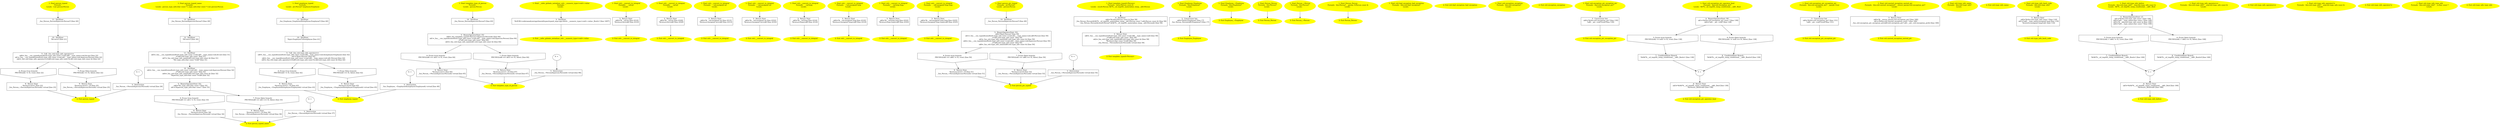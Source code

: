 /* @generated */
digraph cfg {
"person_typeid#_Z13person_typeidv.259e8739c3aa7b455d1b67a326ce9b09_1" [label="1: Start person_typeid\nFormals: \nLocals:  t:int person:Person \n  " color=yellow style=filled]
	

	 "person_typeid#_Z13person_typeidv.259e8739c3aa7b455d1b67a326ce9b09_1" -> "person_typeid#_Z13person_typeidv.259e8739c3aa7b455d1b67a326ce9b09_11" ;
"person_typeid#_Z13person_typeidv.259e8739c3aa7b455d1b67a326ce9b09_2" [label="2: Exit person_typeid \n  " color=yellow style=filled]
	

"person_typeid#_Z13person_typeidv.259e8739c3aa7b455d1b67a326ce9b09_3" [label="3:  Destruction \n   _fun_Person_~Person(&person:Person&) virtual [line 26]\n " shape="box"]
	

	 "person_typeid#_Z13person_typeidv.259e8739c3aa7b455d1b67a326ce9b09_3" -> "person_typeid#_Z13person_typeidv.259e8739c3aa7b455d1b67a326ce9b09_2" ;
"person_typeid#_Z13person_typeidv.259e8739c3aa7b455d1b67a326ce9b09_4" [label="4: + \n  " ]
	

	 "person_typeid#_Z13person_typeidv.259e8739c3aa7b455d1b67a326ce9b09_4" -> "person_typeid#_Z13person_typeidv.259e8739c3aa7b455d1b67a326ce9b09_3" ;
"person_typeid#_Z13person_typeidv.259e8739c3aa7b455d1b67a326ce9b09_5" [label="5:  Call _fun_std::type_info_operator== \n   n$0=_fun___cxx_typeid(sizeof(std::type_info const ):void,n$0.__type_name:void,&t:int) [line 22]\n  n$1=_fun___cxx_typeid(sizeof(std::type_info const ):void,n$1.__type_name:void,&person:Person) [line 22]\n  n$2=_fun_std::type_info_operator==(n$0:std::type_info const &,n$1:std::type_info const &) [line 22]\n " shape="box"]
	

	 "person_typeid#_Z13person_typeidv.259e8739c3aa7b455d1b67a326ce9b09_5" -> "person_typeid#_Z13person_typeidv.259e8739c3aa7b455d1b67a326ce9b09_6" ;
	 "person_typeid#_Z13person_typeidv.259e8739c3aa7b455d1b67a326ce9b09_5" -> "person_typeid#_Z13person_typeidv.259e8739c3aa7b455d1b67a326ce9b09_7" ;
"person_typeid#_Z13person_typeidv.259e8739c3aa7b455d1b67a326ce9b09_6" [label="6: Prune (true branch) \n   PRUNE((n$2 != 0), true); [line 22]\n " shape="invhouse"]
	

	 "person_typeid#_Z13person_typeidv.259e8739c3aa7b455d1b67a326ce9b09_6" -> "person_typeid#_Z13person_typeidv.259e8739c3aa7b455d1b67a326ce9b09_8" ;
"person_typeid#_Z13person_typeidv.259e8739c3aa7b455d1b67a326ce9b09_7" [label="7: Prune (false branch) \n   PRUNE((n$2 == 0), false); [line 22]\n " shape="invhouse"]
	

	 "person_typeid#_Z13person_typeidv.259e8739c3aa7b455d1b67a326ce9b09_7" -> "person_typeid#_Z13person_typeidv.259e8739c3aa7b455d1b67a326ce9b09_9" ;
"person_typeid#_Z13person_typeidv.259e8739c3aa7b455d1b67a326ce9b09_8" [label="8:  Return Stmt \n   *&return:int=1 [line 23]\n  _fun_Person_~Person(&person:Person&) virtual [line 23]\n " shape="box"]
	

	 "person_typeid#_Z13person_typeidv.259e8739c3aa7b455d1b67a326ce9b09_8" -> "person_typeid#_Z13person_typeidv.259e8739c3aa7b455d1b67a326ce9b09_2" ;
"person_typeid#_Z13person_typeidv.259e8739c3aa7b455d1b67a326ce9b09_9" [label="9:  Return Stmt \n   *&return:int=(1 / 0) [line 25]\n  _fun_Person_~Person(&person:Person&) virtual [line 25]\n " shape="box"]
	

	 "person_typeid#_Z13person_typeidv.259e8739c3aa7b455d1b67a326ce9b09_9" -> "person_typeid#_Z13person_typeidv.259e8739c3aa7b455d1b67a326ce9b09_2" ;
"person_typeid#_Z13person_typeidv.259e8739c3aa7b455d1b67a326ce9b09_10" [label="10:  DeclStmt \n   *&t:int=3 [line 21]\n " shape="box"]
	

	 "person_typeid#_Z13person_typeidv.259e8739c3aa7b455d1b67a326ce9b09_10" -> "person_typeid#_Z13person_typeidv.259e8739c3aa7b455d1b67a326ce9b09_5" ;
"person_typeid#_Z13person_typeidv.259e8739c3aa7b455d1b67a326ce9b09_11" [label="11:  DeclStmt \n   _fun_Person_Person(&person:Person*) [line 20]\n " shape="box"]
	

	 "person_typeid#_Z13person_typeidv.259e8739c3aa7b455d1b67a326ce9b09_11" -> "person_typeid#_Z13person_typeidv.259e8739c3aa7b455d1b67a326ce9b09_10" ;
"person_typeid_name#_Z18person_typeid_namev.61ab0ec473f2261bf55eb69fa502c9ca_1" [label="1: Start person_typeid_name\nFormals: \nLocals:  person_type_info:char const * t_type_info:char const * t:int person:Person \n  " color=yellow style=filled]
	

	 "person_typeid_name#_Z18person_typeid_namev.61ab0ec473f2261bf55eb69fa502c9ca_1" -> "person_typeid_name#_Z18person_typeid_namev.61ab0ec473f2261bf55eb69fa502c9ca_13" ;
"person_typeid_name#_Z18person_typeid_namev.61ab0ec473f2261bf55eb69fa502c9ca_2" [label="2: Exit person_typeid_name \n  " color=yellow style=filled]
	

"person_typeid_name#_Z18person_typeid_namev.61ab0ec473f2261bf55eb69fa502c9ca_3" [label="3:  Destruction \n   _fun_Person_~Person(&person:Person&) virtual [line 37]\n " shape="box"]
	

	 "person_typeid_name#_Z18person_typeid_namev.61ab0ec473f2261bf55eb69fa502c9ca_3" -> "person_typeid_name#_Z18person_typeid_namev.61ab0ec473f2261bf55eb69fa502c9ca_2" ;
"person_typeid_name#_Z18person_typeid_namev.61ab0ec473f2261bf55eb69fa502c9ca_4" [label="4: + \n  " ]
	

	 "person_typeid_name#_Z18person_typeid_namev.61ab0ec473f2261bf55eb69fa502c9ca_4" -> "person_typeid_name#_Z18person_typeid_namev.61ab0ec473f2261bf55eb69fa502c9ca_3" ;
"person_typeid_name#_Z18person_typeid_namev.61ab0ec473f2261bf55eb69fa502c9ca_5" [label="5:  BinaryOperatorStmt: EQ \n   n$0=*&t_type_info:char const * [line 33]\n  n$1=*&person_type_info:char const * [line 33]\n " shape="box"]
	

	 "person_typeid_name#_Z18person_typeid_namev.61ab0ec473f2261bf55eb69fa502c9ca_5" -> "person_typeid_name#_Z18person_typeid_namev.61ab0ec473f2261bf55eb69fa502c9ca_6" ;
	 "person_typeid_name#_Z18person_typeid_namev.61ab0ec473f2261bf55eb69fa502c9ca_5" -> "person_typeid_name#_Z18person_typeid_namev.61ab0ec473f2261bf55eb69fa502c9ca_7" ;
"person_typeid_name#_Z18person_typeid_namev.61ab0ec473f2261bf55eb69fa502c9ca_6" [label="6: Prune (true branch) \n   PRUNE(((n$0 == n$1) != 0), true); [line 33]\n " shape="invhouse"]
	

	 "person_typeid_name#_Z18person_typeid_namev.61ab0ec473f2261bf55eb69fa502c9ca_6" -> "person_typeid_name#_Z18person_typeid_namev.61ab0ec473f2261bf55eb69fa502c9ca_8" ;
"person_typeid_name#_Z18person_typeid_namev.61ab0ec473f2261bf55eb69fa502c9ca_7" [label="7: Prune (false branch) \n   PRUNE(((n$0 == n$1) == 0), false); [line 33]\n " shape="invhouse"]
	

	 "person_typeid_name#_Z18person_typeid_namev.61ab0ec473f2261bf55eb69fa502c9ca_7" -> "person_typeid_name#_Z18person_typeid_namev.61ab0ec473f2261bf55eb69fa502c9ca_9" ;
"person_typeid_name#_Z18person_typeid_namev.61ab0ec473f2261bf55eb69fa502c9ca_8" [label="8:  Return Stmt \n   *&return:int=0 [line 34]\n  _fun_Person_~Person(&person:Person&) virtual [line 34]\n " shape="box"]
	

	 "person_typeid_name#_Z18person_typeid_namev.61ab0ec473f2261bf55eb69fa502c9ca_8" -> "person_typeid_name#_Z18person_typeid_namev.61ab0ec473f2261bf55eb69fa502c9ca_2" ;
"person_typeid_name#_Z18person_typeid_namev.61ab0ec473f2261bf55eb69fa502c9ca_9" [label="9:  Return Stmt \n   *&return:int=(1 / 0) [line 36]\n  _fun_Person_~Person(&person:Person&) virtual [line 36]\n " shape="box"]
	

	 "person_typeid_name#_Z18person_typeid_namev.61ab0ec473f2261bf55eb69fa502c9ca_9" -> "person_typeid_name#_Z18person_typeid_namev.61ab0ec473f2261bf55eb69fa502c9ca_2" ;
"person_typeid_name#_Z18person_typeid_namev.61ab0ec473f2261bf55eb69fa502c9ca_10" [label="10:  DeclStmt \n   n$2=_fun___cxx_typeid(sizeof(std::type_info const ):void,n$2.__type_name:void,&person:Person) [line 32]\n  _=*n$2:std::type_info const  [line 32]\n  n$4=_fun_std::type_info_name(n$2:std::type_info const &) [line 32]\n  *&person_type_info:char const *=n$4 [line 32]\n " shape="box"]
	

	 "person_typeid_name#_Z18person_typeid_namev.61ab0ec473f2261bf55eb69fa502c9ca_10" -> "person_typeid_name#_Z18person_typeid_namev.61ab0ec473f2261bf55eb69fa502c9ca_5" ;
"person_typeid_name#_Z18person_typeid_namev.61ab0ec473f2261bf55eb69fa502c9ca_11" [label="11:  DeclStmt \n   n$5=_fun___cxx_typeid(sizeof(std::type_info const ):void,n$5.__type_name:void,&t:int) [line 31]\n  _=*n$5:std::type_info const  [line 31]\n  n$7=_fun_std::type_info_name(n$5:std::type_info const &) [line 31]\n  *&t_type_info:char const *=n$7 [line 31]\n " shape="box"]
	

	 "person_typeid_name#_Z18person_typeid_namev.61ab0ec473f2261bf55eb69fa502c9ca_11" -> "person_typeid_name#_Z18person_typeid_namev.61ab0ec473f2261bf55eb69fa502c9ca_10" ;
"person_typeid_name#_Z18person_typeid_namev.61ab0ec473f2261bf55eb69fa502c9ca_12" [label="12:  DeclStmt \n   *&t:int=3 [line 30]\n " shape="box"]
	

	 "person_typeid_name#_Z18person_typeid_namev.61ab0ec473f2261bf55eb69fa502c9ca_12" -> "person_typeid_name#_Z18person_typeid_namev.61ab0ec473f2261bf55eb69fa502c9ca_11" ;
"person_typeid_name#_Z18person_typeid_namev.61ab0ec473f2261bf55eb69fa502c9ca_13" [label="13:  DeclStmt \n   _fun_Person_Person(&person:Person*) [line 29]\n " shape="box"]
	

	 "person_typeid_name#_Z18person_typeid_namev.61ab0ec473f2261bf55eb69fa502c9ca_13" -> "person_typeid_name#_Z18person_typeid_namev.61ab0ec473f2261bf55eb69fa502c9ca_12" ;
"employee_typeid#_Z15employee_typeidv.d5a1249d00c1531124f473b9003de8b4_1" [label="1: Start employee_typeid\nFormals: \nLocals:  ptr:Person* employee:Employee \n  " color=yellow style=filled]
	

	 "employee_typeid#_Z15employee_typeidv.d5a1249d00c1531124f473b9003de8b4_1" -> "employee_typeid#_Z15employee_typeidv.d5a1249d00c1531124f473b9003de8b4_11" ;
"employee_typeid#_Z15employee_typeidv.d5a1249d00c1531124f473b9003de8b4_2" [label="2: Exit employee_typeid \n  " color=yellow style=filled]
	

"employee_typeid#_Z15employee_typeidv.d5a1249d00c1531124f473b9003de8b4_3" [label="3:  Destruction \n   _fun_Employee_~Employee(&employee:Employee&) virtual [line 46]\n " shape="box"]
	

	 "employee_typeid#_Z15employee_typeidv.d5a1249d00c1531124f473b9003de8b4_3" -> "employee_typeid#_Z15employee_typeidv.d5a1249d00c1531124f473b9003de8b4_2" ;
"employee_typeid#_Z15employee_typeidv.d5a1249d00c1531124f473b9003de8b4_4" [label="4: + \n  " ]
	

	 "employee_typeid#_Z15employee_typeidv.d5a1249d00c1531124f473b9003de8b4_4" -> "employee_typeid#_Z15employee_typeidv.d5a1249d00c1531124f473b9003de8b4_3" ;
"employee_typeid#_Z15employee_typeidv.d5a1249d00c1531124f473b9003de8b4_5" [label="5:  Call _fun_std::type_info_operator== \n   n$0=_fun___cxx_typeid(sizeof(std::type_info const ):void,n$0.__type_name:void,&employee:Employee) [line 42]\n  n$1=*&ptr:Person* [line 42]\n  n$2=_fun___cxx_typeid(sizeof(std::type_info const ):void,n$2.__type_name:void,n$1:Person) [line 42]\n  n$3=_fun_std::type_info_operator==(n$0:std::type_info const &,n$2:std::type_info const &) [line 42]\n " shape="box"]
	

	 "employee_typeid#_Z15employee_typeidv.d5a1249d00c1531124f473b9003de8b4_5" -> "employee_typeid#_Z15employee_typeidv.d5a1249d00c1531124f473b9003de8b4_6" ;
	 "employee_typeid#_Z15employee_typeidv.d5a1249d00c1531124f473b9003de8b4_5" -> "employee_typeid#_Z15employee_typeidv.d5a1249d00c1531124f473b9003de8b4_7" ;
"employee_typeid#_Z15employee_typeidv.d5a1249d00c1531124f473b9003de8b4_6" [label="6: Prune (true branch) \n   PRUNE((n$3 != 0), true); [line 42]\n " shape="invhouse"]
	

	 "employee_typeid#_Z15employee_typeidv.d5a1249d00c1531124f473b9003de8b4_6" -> "employee_typeid#_Z15employee_typeidv.d5a1249d00c1531124f473b9003de8b4_8" ;
"employee_typeid#_Z15employee_typeidv.d5a1249d00c1531124f473b9003de8b4_7" [label="7: Prune (false branch) \n   PRUNE((n$3 == 0), false); [line 42]\n " shape="invhouse"]
	

	 "employee_typeid#_Z15employee_typeidv.d5a1249d00c1531124f473b9003de8b4_7" -> "employee_typeid#_Z15employee_typeidv.d5a1249d00c1531124f473b9003de8b4_9" ;
"employee_typeid#_Z15employee_typeidv.d5a1249d00c1531124f473b9003de8b4_8" [label="8:  Return Stmt \n   *&return:int=(1 / 0) [line 43]\n  _fun_Employee_~Employee(&employee:Employee&) virtual [line 43]\n " shape="box"]
	

	 "employee_typeid#_Z15employee_typeidv.d5a1249d00c1531124f473b9003de8b4_8" -> "employee_typeid#_Z15employee_typeidv.d5a1249d00c1531124f473b9003de8b4_2" ;
"employee_typeid#_Z15employee_typeidv.d5a1249d00c1531124f473b9003de8b4_9" [label="9:  Return Stmt \n   *&return:int=0 [line 45]\n  _fun_Employee_~Employee(&employee:Employee&) virtual [line 45]\n " shape="box"]
	

	 "employee_typeid#_Z15employee_typeidv.d5a1249d00c1531124f473b9003de8b4_9" -> "employee_typeid#_Z15employee_typeidv.d5a1249d00c1531124f473b9003de8b4_2" ;
"employee_typeid#_Z15employee_typeidv.d5a1249d00c1531124f473b9003de8b4_10" [label="10:  DeclStmt \n   *&ptr:Employee*=&employee [line 41]\n " shape="box"]
	

	 "employee_typeid#_Z15employee_typeidv.d5a1249d00c1531124f473b9003de8b4_10" -> "employee_typeid#_Z15employee_typeidv.d5a1249d00c1531124f473b9003de8b4_5" ;
"employee_typeid#_Z15employee_typeidv.d5a1249d00c1531124f473b9003de8b4_11" [label="11:  DeclStmt \n   _fun_Employee_Employee(&employee:Employee*) [line 40]\n " shape="box"]
	

	 "employee_typeid#_Z15employee_typeidv.d5a1249d00c1531124f473b9003de8b4_11" -> "employee_typeid#_Z15employee_typeidv.d5a1249d00c1531124f473b9003de8b4_10" ;
"template_type_id_person#_Z23template_type_id_personv.5fe9ce5a34a9724ffe6120b87e057895_1" [label="1: Start template_type_id_person\nFormals: \nLocals:  person:Person \n  " color=yellow style=filled]
	

	 "template_type_id_person#_Z23template_type_id_personv.5fe9ce5a34a9724ffe6120b87e057895_1" -> "template_type_id_person#_Z23template_type_id_personv.5fe9ce5a34a9724ffe6120b87e057895_10" ;
"template_type_id_person#_Z23template_type_id_personv.5fe9ce5a34a9724ffe6120b87e057895_2" [label="2: Exit template_type_id_person \n  " color=yellow style=filled]
	

"template_type_id_person#_Z23template_type_id_personv.5fe9ce5a34a9724ffe6120b87e057895_3" [label="3:  Destruction \n   _fun_Person_~Person(&person:Person&) virtual [line 68]\n " shape="box"]
	

	 "template_type_id_person#_Z23template_type_id_personv.5fe9ce5a34a9724ffe6120b87e057895_3" -> "template_type_id_person#_Z23template_type_id_personv.5fe9ce5a34a9724ffe6120b87e057895_2" ;
"template_type_id_person#_Z23template_type_id_personv.5fe9ce5a34a9724ffe6120b87e057895_4" [label="4: + \n  " ]
	

	 "template_type_id_person#_Z23template_type_id_personv.5fe9ce5a34a9724ffe6120b87e057895_4" -> "template_type_id_person#_Z23template_type_id_personv.5fe9ce5a34a9724ffe6120b87e057895_3" ;
"template_type_id_person#_Z23template_type_id_personv.5fe9ce5a34a9724ffe6120b87e057895_5" [label="5:  BinaryOperatorStmt: EQ \n   n$0=_fun_template_typeid<Person>(&person:Person&) [line 64]\n  n$1=_fun___cxx_typeid(sizeof(std::type_info const ):void,n$1.__type_name:void,&person:Person) [line 64]\n  _=*n$1:std::type_info const  [line 64]\n  n$3=_fun_std::type_info_name(n$1:std::type_info const &) [line 64]\n " shape="box"]
	

	 "template_type_id_person#_Z23template_type_id_personv.5fe9ce5a34a9724ffe6120b87e057895_5" -> "template_type_id_person#_Z23template_type_id_personv.5fe9ce5a34a9724ffe6120b87e057895_6" ;
	 "template_type_id_person#_Z23template_type_id_personv.5fe9ce5a34a9724ffe6120b87e057895_5" -> "template_type_id_person#_Z23template_type_id_personv.5fe9ce5a34a9724ffe6120b87e057895_7" ;
"template_type_id_person#_Z23template_type_id_personv.5fe9ce5a34a9724ffe6120b87e057895_6" [label="6: Prune (true branch) \n   PRUNE(((n$0 == n$3) != 0), true); [line 64]\n " shape="invhouse"]
	

	 "template_type_id_person#_Z23template_type_id_personv.5fe9ce5a34a9724ffe6120b87e057895_6" -> "template_type_id_person#_Z23template_type_id_personv.5fe9ce5a34a9724ffe6120b87e057895_8" ;
"template_type_id_person#_Z23template_type_id_personv.5fe9ce5a34a9724ffe6120b87e057895_7" [label="7: Prune (false branch) \n   PRUNE(((n$0 == n$3) == 0), false); [line 64]\n " shape="invhouse"]
	

	 "template_type_id_person#_Z23template_type_id_personv.5fe9ce5a34a9724ffe6120b87e057895_7" -> "template_type_id_person#_Z23template_type_id_personv.5fe9ce5a34a9724ffe6120b87e057895_9" ;
"template_type_id_person#_Z23template_type_id_personv.5fe9ce5a34a9724ffe6120b87e057895_8" [label="8:  Return Stmt \n   *&return:int=1 [line 65]\n  _fun_Person_~Person(&person:Person&) virtual [line 65]\n " shape="box"]
	

	 "template_type_id_person#_Z23template_type_id_personv.5fe9ce5a34a9724ffe6120b87e057895_8" -> "template_type_id_person#_Z23template_type_id_personv.5fe9ce5a34a9724ffe6120b87e057895_2" ;
"template_type_id_person#_Z23template_type_id_personv.5fe9ce5a34a9724ffe6120b87e057895_9" [label="9:  Return Stmt \n   *&return:int=(1 / 0) [line 67]\n  _fun_Person_~Person(&person:Person&) virtual [line 67]\n " shape="box"]
	

	 "template_type_id_person#_Z23template_type_id_personv.5fe9ce5a34a9724ffe6120b87e057895_9" -> "template_type_id_person#_Z23template_type_id_personv.5fe9ce5a34a9724ffe6120b87e057895_2" ;
"template_type_id_person#_Z23template_type_id_personv.5fe9ce5a34a9724ffe6120b87e057895_10" [label="10:  DeclStmt \n   _fun_Person_Person(&person:Person*) [line 63]\n " shape="box"]
	

	 "template_type_id_person#_Z23template_type_id_personv.5fe9ce5a34a9724ffe6120b87e057895_10" -> "template_type_id_person#_Z23template_type_id_personv.5fe9ce5a34a9724ffe6120b87e057895_5" ;
"value#__numeric_type<void>#__infer_globals_initializer_std.47862f77402cf0b9a8f85342f9963960_1" [label="1: Start __infer_globals_initializer_std::__numeric_type<void>::value\nFormals: \nLocals:  \n  " color=yellow style=filled]
	

	 "value#__numeric_type<void>#__infer_globals_initializer_std.47862f77402cf0b9a8f85342f9963960_1" -> "value#__numeric_type<void>#__infer_globals_initializer_std.47862f77402cf0b9a8f85342f9963960_3" ;
"value#__numeric_type<void>#__infer_globals_initializer_std.47862f77402cf0b9a8f85342f9963960_2" [label="2: Exit __infer_globals_initializer_std::__numeric_type<void>::value \n  " color=yellow style=filled]
	

"value#__numeric_type<void>#__infer_globals_initializer_std.47862f77402cf0b9a8f85342f9963960_3" [label="3:  DeclStmt \n   *&#GB<codetoanalyze/cpp/shared/types/typeid_expr.cpp>$std::__numeric_type<void>::value:_Bool=1 [line 1697]\n " shape="box"]
	

	 "value#__numeric_type<void>#__infer_globals_initializer_std.47862f77402cf0b9a8f85342f9963960_3" -> "value#__numeric_type<void>#__infer_globals_initializer_std.47862f77402cf0b9a8f85342f9963960_2" ;
"__convert_to_integral#std#_ZNSt3__121__convert_to_integralEi.43b0259cdf1b6086b5b232de7e5ddc3b_1" [label="1: Start std::__convert_to_integral\nFormals:  __val:int\nLocals:  \n  " color=yellow style=filled]
	

	 "__convert_to_integral#std#_ZNSt3__121__convert_to_integralEi.43b0259cdf1b6086b5b232de7e5ddc3b_1" -> "__convert_to_integral#std#_ZNSt3__121__convert_to_integralEi.43b0259cdf1b6086b5b232de7e5ddc3b_3" ;
"__convert_to_integral#std#_ZNSt3__121__convert_to_integralEi.43b0259cdf1b6086b5b232de7e5ddc3b_2" [label="2: Exit std::__convert_to_integral \n  " color=yellow style=filled]
	

"__convert_to_integral#std#_ZNSt3__121__convert_to_integralEi.43b0259cdf1b6086b5b232de7e5ddc3b_3" [label="3:  Return Stmt \n   n$0=*&__val:int [line 4310]\n  *&return:int=n$0 [line 4310]\n " shape="box"]
	

	 "__convert_to_integral#std#_ZNSt3__121__convert_to_integralEi.43b0259cdf1b6086b5b232de7e5ddc3b_3" -> "__convert_to_integral#std#_ZNSt3__121__convert_to_integralEi.43b0259cdf1b6086b5b232de7e5ddc3b_2" ;
"__convert_to_integral#std#_ZNSt3__121__convert_to_integralEn.f0a547f6acd880fbe54bf8cd9fcfe151_1" [label="1: Start std::__convert_to_integral\nFormals:  __val:int\nLocals:  \n  " color=yellow style=filled]
	

	 "__convert_to_integral#std#_ZNSt3__121__convert_to_integralEn.f0a547f6acd880fbe54bf8cd9fcfe151_1" -> "__convert_to_integral#std#_ZNSt3__121__convert_to_integralEn.f0a547f6acd880fbe54bf8cd9fcfe151_3" ;
"__convert_to_integral#std#_ZNSt3__121__convert_to_integralEn.f0a547f6acd880fbe54bf8cd9fcfe151_2" [label="2: Exit std::__convert_to_integral \n  " color=yellow style=filled]
	

"__convert_to_integral#std#_ZNSt3__121__convert_to_integralEn.f0a547f6acd880fbe54bf8cd9fcfe151_3" [label="3:  Return Stmt \n   n$0=*&__val:int [line 4329]\n  *&return:int=n$0 [line 4329]\n " shape="box"]
	

	 "__convert_to_integral#std#_ZNSt3__121__convert_to_integralEn.f0a547f6acd880fbe54bf8cd9fcfe151_3" -> "__convert_to_integral#std#_ZNSt3__121__convert_to_integralEn.f0a547f6acd880fbe54bf8cd9fcfe151_2" ;
"__convert_to_integral#std#_ZNSt3__121__convert_to_integralEj.fd205920d652f02f0b9a9b89e450a068_1" [label="1: Start std::__convert_to_integral\nFormals:  __val:unsigned int\nLocals:  \n  " color=yellow style=filled]
	

	 "__convert_to_integral#std#_ZNSt3__121__convert_to_integralEj.fd205920d652f02f0b9a9b89e450a068_1" -> "__convert_to_integral#std#_ZNSt3__121__convert_to_integralEj.fd205920d652f02f0b9a9b89e450a068_3" ;
"__convert_to_integral#std#_ZNSt3__121__convert_to_integralEj.fd205920d652f02f0b9a9b89e450a068_2" [label="2: Exit std::__convert_to_integral \n  " color=yellow style=filled]
	

"__convert_to_integral#std#_ZNSt3__121__convert_to_integralEj.fd205920d652f02f0b9a9b89e450a068_3" [label="3:  Return Stmt \n   n$0=*&__val:unsigned int [line 4313]\n  *&return:unsigned int=n$0 [line 4313]\n " shape="box"]
	

	 "__convert_to_integral#std#_ZNSt3__121__convert_to_integralEj.fd205920d652f02f0b9a9b89e450a068_3" -> "__convert_to_integral#std#_ZNSt3__121__convert_to_integralEj.fd205920d652f02f0b9a9b89e450a068_2" ;
"__convert_to_integral#std#_ZNSt3__121__convert_to_integralEo.15fc37df335893286e47ebfc292083c1_1" [label="1: Start std::__convert_to_integral\nFormals:  __val:unsigned int\nLocals:  \n  " color=yellow style=filled]
	

	 "__convert_to_integral#std#_ZNSt3__121__convert_to_integralEo.15fc37df335893286e47ebfc292083c1_1" -> "__convert_to_integral#std#_ZNSt3__121__convert_to_integralEo.15fc37df335893286e47ebfc292083c1_3" ;
"__convert_to_integral#std#_ZNSt3__121__convert_to_integralEo.15fc37df335893286e47ebfc292083c1_2" [label="2: Exit std::__convert_to_integral \n  " color=yellow style=filled]
	

"__convert_to_integral#std#_ZNSt3__121__convert_to_integralEo.15fc37df335893286e47ebfc292083c1_3" [label="3:  Return Stmt \n   n$0=*&__val:unsigned int [line 4332]\n  *&return:unsigned int=n$0 [line 4332]\n " shape="box"]
	

	 "__convert_to_integral#std#_ZNSt3__121__convert_to_integralEo.15fc37df335893286e47ebfc292083c1_3" -> "__convert_to_integral#std#_ZNSt3__121__convert_to_integralEo.15fc37df335893286e47ebfc292083c1_2" ;
"__convert_to_integral#std#_ZNSt3__121__convert_to_integralEl.19b65e5b35784a4d6b1ba397569565af_1" [label="1: Start std::__convert_to_integral\nFormals:  __val:long\nLocals:  \n  " color=yellow style=filled]
	

	 "__convert_to_integral#std#_ZNSt3__121__convert_to_integralEl.19b65e5b35784a4d6b1ba397569565af_1" -> "__convert_to_integral#std#_ZNSt3__121__convert_to_integralEl.19b65e5b35784a4d6b1ba397569565af_3" ;
"__convert_to_integral#std#_ZNSt3__121__convert_to_integralEl.19b65e5b35784a4d6b1ba397569565af_2" [label="2: Exit std::__convert_to_integral \n  " color=yellow style=filled]
	

"__convert_to_integral#std#_ZNSt3__121__convert_to_integralEl.19b65e5b35784a4d6b1ba397569565af_3" [label="3:  Return Stmt \n   n$0=*&__val:long [line 4316]\n  *&return:long=n$0 [line 4316]\n " shape="box"]
	

	 "__convert_to_integral#std#_ZNSt3__121__convert_to_integralEl.19b65e5b35784a4d6b1ba397569565af_3" -> "__convert_to_integral#std#_ZNSt3__121__convert_to_integralEl.19b65e5b35784a4d6b1ba397569565af_2" ;
"__convert_to_integral#std#_ZNSt3__121__convert_to_integralEm.111d95b3f3b4d5dd40ab1add8f243f84_1" [label="1: Start std::__convert_to_integral\nFormals:  __val:unsigned long\nLocals:  \n  " color=yellow style=filled]
	

	 "__convert_to_integral#std#_ZNSt3__121__convert_to_integralEm.111d95b3f3b4d5dd40ab1add8f243f84_1" -> "__convert_to_integral#std#_ZNSt3__121__convert_to_integralEm.111d95b3f3b4d5dd40ab1add8f243f84_3" ;
"__convert_to_integral#std#_ZNSt3__121__convert_to_integralEm.111d95b3f3b4d5dd40ab1add8f243f84_2" [label="2: Exit std::__convert_to_integral \n  " color=yellow style=filled]
	

"__convert_to_integral#std#_ZNSt3__121__convert_to_integralEm.111d95b3f3b4d5dd40ab1add8f243f84_3" [label="3:  Return Stmt \n   n$0=*&__val:unsigned long [line 4319]\n  *&return:unsigned long=n$0 [line 4319]\n " shape="box"]
	

	 "__convert_to_integral#std#_ZNSt3__121__convert_to_integralEm.111d95b3f3b4d5dd40ab1add8f243f84_3" -> "__convert_to_integral#std#_ZNSt3__121__convert_to_integralEm.111d95b3f3b4d5dd40ab1add8f243f84_2" ;
"__convert_to_integral#std#_ZNSt3__121__convert_to_integralEx.c1183c63775e8691319a0bd03664ac0c_1" [label="1: Start std::__convert_to_integral\nFormals:  __val:long long\nLocals:  \n  " color=yellow style=filled]
	

	 "__convert_to_integral#std#_ZNSt3__121__convert_to_integralEx.c1183c63775e8691319a0bd03664ac0c_1" -> "__convert_to_integral#std#_ZNSt3__121__convert_to_integralEx.c1183c63775e8691319a0bd03664ac0c_3" ;
"__convert_to_integral#std#_ZNSt3__121__convert_to_integralEx.c1183c63775e8691319a0bd03664ac0c_2" [label="2: Exit std::__convert_to_integral \n  " color=yellow style=filled]
	

"__convert_to_integral#std#_ZNSt3__121__convert_to_integralEx.c1183c63775e8691319a0bd03664ac0c_3" [label="3:  Return Stmt \n   n$0=*&__val:long long [line 4322]\n  *&return:long long=n$0 [line 4322]\n " shape="box"]
	

	 "__convert_to_integral#std#_ZNSt3__121__convert_to_integralEx.c1183c63775e8691319a0bd03664ac0c_3" -> "__convert_to_integral#std#_ZNSt3__121__convert_to_integralEx.c1183c63775e8691319a0bd03664ac0c_2" ;
"__convert_to_integral#std#_ZNSt3__121__convert_to_integralEy.4261f4b82618cc6ea34bb4631aefbdda_1" [label="1: Start std::__convert_to_integral\nFormals:  __val:unsigned long long\nLocals:  \n  " color=yellow style=filled]
	

	 "__convert_to_integral#std#_ZNSt3__121__convert_to_integralEy.4261f4b82618cc6ea34bb4631aefbdda_1" -> "__convert_to_integral#std#_ZNSt3__121__convert_to_integralEy.4261f4b82618cc6ea34bb4631aefbdda_3" ;
"__convert_to_integral#std#_ZNSt3__121__convert_to_integralEy.4261f4b82618cc6ea34bb4631aefbdda_2" [label="2: Exit std::__convert_to_integral \n  " color=yellow style=filled]
	

"__convert_to_integral#std#_ZNSt3__121__convert_to_integralEy.4261f4b82618cc6ea34bb4631aefbdda_3" [label="3:  Return Stmt \n   n$0=*&__val:unsigned long long [line 4325]\n  *&return:unsigned long long=n$0 [line 4325]\n " shape="box"]
	

	 "__convert_to_integral#std#_ZNSt3__121__convert_to_integralEy.4261f4b82618cc6ea34bb4631aefbdda_3" -> "__convert_to_integral#std#_ZNSt3__121__convert_to_integralEy.4261f4b82618cc6ea34bb4631aefbdda_2" ;
"person_ptr_typeid#_Z17person_ptr_typeidP6Person.d9adfc6b86c71441019a0fdc03c35fa6_1" [label="1: Start person_ptr_typeid\nFormals:  ptr:Person*\nLocals:  person:Person \n  " color=yellow style=filled]
	

	 "person_ptr_typeid#_Z17person_ptr_typeidP6Person.d9adfc6b86c71441019a0fdc03c35fa6_1" -> "person_ptr_typeid#_Z17person_ptr_typeidP6Person.d9adfc6b86c71441019a0fdc03c35fa6_10" ;
"person_ptr_typeid#_Z17person_ptr_typeidP6Person.d9adfc6b86c71441019a0fdc03c35fa6_2" [label="2: Exit person_ptr_typeid \n  " color=yellow style=filled]
	

"person_ptr_typeid#_Z17person_ptr_typeidP6Person.d9adfc6b86c71441019a0fdc03c35fa6_3" [label="3:  Destruction \n   _fun_Person_~Person(&person:Person&) virtual [line 54]\n " shape="box"]
	

	 "person_ptr_typeid#_Z17person_ptr_typeidP6Person.d9adfc6b86c71441019a0fdc03c35fa6_3" -> "person_ptr_typeid#_Z17person_ptr_typeidP6Person.d9adfc6b86c71441019a0fdc03c35fa6_2" ;
"person_ptr_typeid#_Z17person_ptr_typeidP6Person.d9adfc6b86c71441019a0fdc03c35fa6_4" [label="4: + \n  " ]
	

	 "person_ptr_typeid#_Z17person_ptr_typeidP6Person.d9adfc6b86c71441019a0fdc03c35fa6_4" -> "person_ptr_typeid#_Z17person_ptr_typeidP6Person.d9adfc6b86c71441019a0fdc03c35fa6_3" ;
"person_ptr_typeid#_Z17person_ptr_typeidP6Person.d9adfc6b86c71441019a0fdc03c35fa6_5" [label="5:  BinaryOperatorStmt: EQ \n   n$0=*&ptr:Person* [line 50]\n  n$1=_fun___cxx_typeid(sizeof(std::type_info const ):void,n$1.__type_name:void,n$0:Person) [line 50]\n  _=*n$1:std::type_info const  [line 50]\n  n$3=_fun_std::type_info_name(n$1:std::type_info const &) [line 50]\n  n$4=_fun___cxx_typeid(sizeof(std::type_info const ):void,n$4.__type_name:void,&person:Person) [line 50]\n  _=*n$4:std::type_info const  [line 50]\n  n$6=_fun_std::type_info_name(n$4:std::type_info const &) [line 50]\n " shape="box"]
	

	 "person_ptr_typeid#_Z17person_ptr_typeidP6Person.d9adfc6b86c71441019a0fdc03c35fa6_5" -> "person_ptr_typeid#_Z17person_ptr_typeidP6Person.d9adfc6b86c71441019a0fdc03c35fa6_6" ;
	 "person_ptr_typeid#_Z17person_ptr_typeidP6Person.d9adfc6b86c71441019a0fdc03c35fa6_5" -> "person_ptr_typeid#_Z17person_ptr_typeidP6Person.d9adfc6b86c71441019a0fdc03c35fa6_7" ;
"person_ptr_typeid#_Z17person_ptr_typeidP6Person.d9adfc6b86c71441019a0fdc03c35fa6_6" [label="6: Prune (true branch) \n   PRUNE(((n$3 == n$6) != 0), true); [line 50]\n " shape="invhouse"]
	

	 "person_ptr_typeid#_Z17person_ptr_typeidP6Person.d9adfc6b86c71441019a0fdc03c35fa6_6" -> "person_ptr_typeid#_Z17person_ptr_typeidP6Person.d9adfc6b86c71441019a0fdc03c35fa6_8" ;
"person_ptr_typeid#_Z17person_ptr_typeidP6Person.d9adfc6b86c71441019a0fdc03c35fa6_7" [label="7: Prune (false branch) \n   PRUNE(((n$3 == n$6) == 0), false); [line 50]\n " shape="invhouse"]
	

	 "person_ptr_typeid#_Z17person_ptr_typeidP6Person.d9adfc6b86c71441019a0fdc03c35fa6_7" -> "person_ptr_typeid#_Z17person_ptr_typeidP6Person.d9adfc6b86c71441019a0fdc03c35fa6_9" ;
"person_ptr_typeid#_Z17person_ptr_typeidP6Person.d9adfc6b86c71441019a0fdc03c35fa6_8" [label="8:  Return Stmt \n   *&return:int=(1 / 0) [line 51]\n  _fun_Person_~Person(&person:Person&) virtual [line 51]\n " shape="box"]
	

	 "person_ptr_typeid#_Z17person_ptr_typeidP6Person.d9adfc6b86c71441019a0fdc03c35fa6_8" -> "person_ptr_typeid#_Z17person_ptr_typeidP6Person.d9adfc6b86c71441019a0fdc03c35fa6_2" ;
"person_ptr_typeid#_Z17person_ptr_typeidP6Person.d9adfc6b86c71441019a0fdc03c35fa6_9" [label="9:  Return Stmt \n   *&return:int=0 [line 53]\n  _fun_Person_~Person(&person:Person&) virtual [line 53]\n " shape="box"]
	

	 "person_ptr_typeid#_Z17person_ptr_typeidP6Person.d9adfc6b86c71441019a0fdc03c35fa6_9" -> "person_ptr_typeid#_Z17person_ptr_typeidP6Person.d9adfc6b86c71441019a0fdc03c35fa6_2" ;
"person_ptr_typeid#_Z17person_ptr_typeidP6Person.d9adfc6b86c71441019a0fdc03c35fa6_10" [label="10:  DeclStmt \n   _fun_Person_Person(&person:Person*) [line 49]\n " shape="box"]
	

	 "person_ptr_typeid#_Z17person_ptr_typeidP6Person.d9adfc6b86c71441019a0fdc03c35fa6_10" -> "person_ptr_typeid#_Z17person_ptr_typeidP6Person.d9adfc6b86c71441019a0fdc03c35fa6_5" ;
"template_typeid<Person>#_Z15template_typeidI6PersonEPKcRKT_.a1cb4d870e3df2f09bf7a22e0fc6e5c6_1" [label="1: Start template_typeid<Person>\nFormals:  value:Person const &\nLocals:  result:Person 0$?%__sil_tmpSIL_materialize_temp__n$3:Person \n  " color=yellow style=filled]
	

	 "template_typeid<Person>#_Z15template_typeidI6PersonEPKcRKT_.a1cb4d870e3df2f09bf7a22e0fc6e5c6_1" -> "template_typeid<Person>#_Z15template_typeidI6PersonEPKcRKT_.a1cb4d870e3df2f09bf7a22e0fc6e5c6_4" ;
"template_typeid<Person>#_Z15template_typeidI6PersonEPKcRKT_.a1cb4d870e3df2f09bf7a22e0fc6e5c6_2" [label="2: Exit template_typeid<Person> \n  " color=yellow style=filled]
	

"template_typeid<Person>#_Z15template_typeidI6PersonEPKcRKT_.a1cb4d870e3df2f09bf7a22e0fc6e5c6_3" [label="3:  Return Stmt \n   n$0=_fun___cxx_typeid(sizeof(std::type_info const ):void,n$0.__type_name:void) [line 59]\n  _=*n$0:std::type_info const  [line 59]\n  n$2=_fun_std::type_info_name(n$0:std::type_info const &) [line 59]\n  *&return:char const *=n$2 [line 59]\n  _fun_Person_~Person(&result:Person&) virtual [line 59]\n " shape="box"]
	

	 "template_typeid<Person>#_Z15template_typeidI6PersonEPKcRKT_.a1cb4d870e3df2f09bf7a22e0fc6e5c6_3" -> "template_typeid<Person>#_Z15template_typeidI6PersonEPKcRKT_.a1cb4d870e3df2f09bf7a22e0fc6e5c6_2" ;
"template_typeid<Person>#_Z15template_typeidI6PersonEPKcRKT_.a1cb4d870e3df2f09bf7a22e0fc6e5c6_4" [label="4:  DeclStmt \n   n$4=*&value:Person const & [line 58]\n  _fun_Person_Person(&0$?%__sil_tmpSIL_materialize_temp__n$3:Person const *,n$4:Person const &) [line 58]\n  _fun_Person_Person(&result:Person*,&0$?%__sil_tmpSIL_materialize_temp__n$3:Person&) [line 58]\n " shape="box"]
	

	 "template_typeid<Person>#_Z15template_typeidI6PersonEPKcRKT_.a1cb4d870e3df2f09bf7a22e0fc6e5c6_4" -> "template_typeid<Person>#_Z15template_typeidI6PersonEPKcRKT_.a1cb4d870e3df2f09bf7a22e0fc6e5c6_3" ;
"Employee#Employee#{_ZN8EmployeeC1Ev|constexpr}.16759caee496fa04cbb5c95e71252949_1" [label="1: Start Employee_Employee\nFormals:  this:Employee*\nLocals:  \n  " color=yellow style=filled]
	

	 "Employee#Employee#{_ZN8EmployeeC1Ev|constexpr}.16759caee496fa04cbb5c95e71252949_1" -> "Employee#Employee#{_ZN8EmployeeC1Ev|constexpr}.16759caee496fa04cbb5c95e71252949_3" ;
"Employee#Employee#{_ZN8EmployeeC1Ev|constexpr}.16759caee496fa04cbb5c95e71252949_2" [label="2: Exit Employee_Employee \n  " color=yellow style=filled]
	

"Employee#Employee#{_ZN8EmployeeC1Ev|constexpr}.16759caee496fa04cbb5c95e71252949_3" [label="3:  Constructor Init \n   n$0=*&this:Employee* [line 17]\n  _fun_Person_Person(n$0:Employee*) [line 17]\n " shape="box"]
	

	 "Employee#Employee#{_ZN8EmployeeC1Ev|constexpr}.16759caee496fa04cbb5c95e71252949_3" -> "Employee#Employee#{_ZN8EmployeeC1Ev|constexpr}.16759caee496fa04cbb5c95e71252949_2" ;
"~Employee#Employee#(_ZN6PersonD0Ev).b246750215fd295f2276d9dd33772816_1" [label="1: Start Employee_~Employee\nFormals:  this:Employee*\nLocals:  \n  " color=yellow style=filled]
	

	 "~Employee#Employee#(_ZN6PersonD0Ev).b246750215fd295f2276d9dd33772816_1" -> "~Employee#Employee#(_ZN6PersonD0Ev).b246750215fd295f2276d9dd33772816_2" ;
"~Employee#Employee#(_ZN6PersonD0Ev).b246750215fd295f2276d9dd33772816_2" [label="2: Exit Employee_~Employee \n  " color=yellow style=filled]
	

"Person#Person#{_ZN6PersonC1Ev|constexpr}.d3aa73a16cf65083c030acbc97a9ff15_1" [label="1: Start Person_Person\nFormals:  this:Person*\nLocals:  \n  " color=yellow style=filled]
	

	 "Person#Person#{_ZN6PersonC1Ev|constexpr}.d3aa73a16cf65083c030acbc97a9ff15_1" -> "Person#Person#{_ZN6PersonC1Ev|constexpr}.d3aa73a16cf65083c030acbc97a9ff15_2" ;
"Person#Person#{_ZN6PersonC1Ev|constexpr}.d3aa73a16cf65083c030acbc97a9ff15_2" [label="2: Exit Person_Person \n  " color=yellow style=filled]
	

"~Person#Person#(_ZN6PersonD0Ev).6c309af5fed23bf91f2ee6ecd26bcc41_1" [label="1: Start Person_~Person\nFormals:  this:Person*\nLocals:  \n  " color=yellow style=filled]
	

	 "~Person#Person#(_ZN6PersonD0Ev).6c309af5fed23bf91f2ee6ecd26bcc41_1" -> "~Person#Person#(_ZN6PersonD0Ev).6c309af5fed23bf91f2ee6ecd26bcc41_2" ;
"~Person#Person#(_ZN6PersonD0Ev).6c309af5fed23bf91f2ee6ecd26bcc41_2" [label="2: Exit Person_~Person \n  " color=yellow style=filled]
	

"Person#Person#{_ZN6PersonC1ERKS_|constexpr}.723fccb56b807554fd33d1118dcb83e1_1" [label="1: Start Person_Person\nFormals:  this:Person* __param_0:Person const &\nLocals:  \n  " color=yellow style=filled]
	

	 "Person#Person#{_ZN6PersonC1ERKS_|constexpr}.723fccb56b807554fd33d1118dcb83e1_1" -> "Person#Person#{_ZN6PersonC1ERKS_|constexpr}.723fccb56b807554fd33d1118dcb83e1_2" ;
"Person#Person#{_ZN6PersonC1ERKS_|constexpr}.723fccb56b807554fd33d1118dcb83e1_2" [label="2: Exit Person_Person \n  " color=yellow style=filled]
	

"bad_exception#bad_exception#std#{_ZNSt13bad_exceptionC1Ev}.9b3ad9f8b08e34cb77dd347cfc0925a2_1" [label="1: Start std::bad_exception_bad_exception\nFormals:  this:std::bad_exception*\nLocals:  \n  " color=yellow style=filled]
	

"bad_exception#bad_exception#std#{_ZNSt13bad_exceptionC1Ev}.9b3ad9f8b08e34cb77dd347cfc0925a2_2" [label="2: Exit std::bad_exception_bad_exception \n  " color=yellow style=filled]
	

"exception#exception#std#{_ZNSt9exceptionC1Ev}.5226a0e6cc026fc29eb750a66d588910_1" [label="1: Start std::exception_exception\nFormals:  this:std::exception*\nLocals:  \n  " color=yellow style=filled]
	

"exception#exception#std#{_ZNSt9exceptionC1Ev}.5226a0e6cc026fc29eb750a66d588910_2" [label="2: Exit std::exception_exception \n  " color=yellow style=filled]
	

"exception_ptr#exception_ptr#std#{_ZNSt13exception_ptrC1Ev}.0c4f2ef0c0bd9280100ecba5b0fba8bd_1" [label="1: Start std::exception_ptr_exception_ptr\nFormals:  this:std::exception_ptr*\nLocals:  \n  " color=yellow style=filled]
	

	 "exception_ptr#exception_ptr#std#{_ZNSt13exception_ptrC1Ev}.0c4f2ef0c0bd9280100ecba5b0fba8bd_1" -> "exception_ptr#exception_ptr#std#{_ZNSt13exception_ptrC1Ev}.0c4f2ef0c0bd9280100ecba5b0fba8bd_3" ;
"exception_ptr#exception_ptr#std#{_ZNSt13exception_ptrC1Ev}.0c4f2ef0c0bd9280100ecba5b0fba8bd_2" [label="2: Exit std::exception_ptr_exception_ptr \n  " color=yellow style=filled]
	

"exception_ptr#exception_ptr#std#{_ZNSt13exception_ptrC1Ev}.0c4f2ef0c0bd9280100ecba5b0fba8bd_3" [label="3:  Constructor Init \n   n$0=*&this:std::exception_ptr* [line 130]\n  *n$0.__ptr_:void*=null [line 130]\n " shape="box"]
	

	 "exception_ptr#exception_ptr#std#{_ZNSt13exception_ptrC1Ev}.0c4f2ef0c0bd9280100ecba5b0fba8bd_3" -> "exception_ptr#exception_ptr#std#{_ZNSt13exception_ptrC1Ev}.0c4f2ef0c0bd9280100ecba5b0fba8bd_2" ;
"operator_bool#exception_ptr#std#(_ZNKSt13exception_ptrcvbEv).6fac2b4e27029bcd0295f179efc6cf0f_1" [label="1: Start std::exception_ptr_operator_bool\nFormals:  this:std::exception_ptr*\nLocals:  0$?%__sil_tmpSIL_temp_conditional___n$0:_Bool \n  " color=yellow style=filled]
	

	 "operator_bool#exception_ptr#std#(_ZNKSt13exception_ptrcvbEv).6fac2b4e27029bcd0295f179efc6cf0f_1" -> "operator_bool#exception_ptr#std#(_ZNKSt13exception_ptrcvbEv).6fac2b4e27029bcd0295f179efc6cf0f_4" ;
"operator_bool#exception_ptr#std#(_ZNKSt13exception_ptrcvbEv).6fac2b4e27029bcd0295f179efc6cf0f_2" [label="2: Exit std::exception_ptr_operator_bool \n  " color=yellow style=filled]
	

"operator_bool#exception_ptr#std#(_ZNKSt13exception_ptrcvbEv).6fac2b4e27029bcd0295f179efc6cf0f_3" [label="3: + \n  " ]
	

	 "operator_bool#exception_ptr#std#(_ZNKSt13exception_ptrcvbEv).6fac2b4e27029bcd0295f179efc6cf0f_3" -> "operator_bool#exception_ptr#std#(_ZNKSt13exception_ptrcvbEv).6fac2b4e27029bcd0295f179efc6cf0f_9" ;
"operator_bool#exception_ptr#std#(_ZNKSt13exception_ptrcvbEv).6fac2b4e27029bcd0295f179efc6cf0f_4" [label="4:  BinaryOperatorStmt: NE \n   n$1=*&this:std::exception_ptr const * [line 138]\n  n$2=*n$1.__ptr_:void* [line 138]\n " shape="box"]
	

	 "operator_bool#exception_ptr#std#(_ZNKSt13exception_ptrcvbEv).6fac2b4e27029bcd0295f179efc6cf0f_4" -> "operator_bool#exception_ptr#std#(_ZNKSt13exception_ptrcvbEv).6fac2b4e27029bcd0295f179efc6cf0f_5" ;
	 "operator_bool#exception_ptr#std#(_ZNKSt13exception_ptrcvbEv).6fac2b4e27029bcd0295f179efc6cf0f_4" -> "operator_bool#exception_ptr#std#(_ZNKSt13exception_ptrcvbEv).6fac2b4e27029bcd0295f179efc6cf0f_6" ;
"operator_bool#exception_ptr#std#(_ZNKSt13exception_ptrcvbEv).6fac2b4e27029bcd0295f179efc6cf0f_5" [label="5: Prune (true branch) \n   PRUNE(((n$2 != null) != 0), true); [line 138]\n " shape="invhouse"]
	

	 "operator_bool#exception_ptr#std#(_ZNKSt13exception_ptrcvbEv).6fac2b4e27029bcd0295f179efc6cf0f_5" -> "operator_bool#exception_ptr#std#(_ZNKSt13exception_ptrcvbEv).6fac2b4e27029bcd0295f179efc6cf0f_7" ;
"operator_bool#exception_ptr#std#(_ZNKSt13exception_ptrcvbEv).6fac2b4e27029bcd0295f179efc6cf0f_6" [label="6: Prune (false branch) \n   PRUNE(((n$2 != null) == 0), false); [line 138]\n " shape="invhouse"]
	

	 "operator_bool#exception_ptr#std#(_ZNKSt13exception_ptrcvbEv).6fac2b4e27029bcd0295f179efc6cf0f_6" -> "operator_bool#exception_ptr#std#(_ZNKSt13exception_ptrcvbEv).6fac2b4e27029bcd0295f179efc6cf0f_8" ;
"operator_bool#exception_ptr#std#(_ZNKSt13exception_ptrcvbEv).6fac2b4e27029bcd0295f179efc6cf0f_7" [label="7:  ConditinalStmt Branch \n   *&0$?%__sil_tmpSIL_temp_conditional___n$0:_Bool=1 [line 138]\n " shape="box"]
	

	 "operator_bool#exception_ptr#std#(_ZNKSt13exception_ptrcvbEv).6fac2b4e27029bcd0295f179efc6cf0f_7" -> "operator_bool#exception_ptr#std#(_ZNKSt13exception_ptrcvbEv).6fac2b4e27029bcd0295f179efc6cf0f_3" ;
"operator_bool#exception_ptr#std#(_ZNKSt13exception_ptrcvbEv).6fac2b4e27029bcd0295f179efc6cf0f_8" [label="8:  ConditinalStmt Branch \n   *&0$?%__sil_tmpSIL_temp_conditional___n$0:_Bool=0 [line 138]\n " shape="box"]
	

	 "operator_bool#exception_ptr#std#(_ZNKSt13exception_ptrcvbEv).6fac2b4e27029bcd0295f179efc6cf0f_8" -> "operator_bool#exception_ptr#std#(_ZNKSt13exception_ptrcvbEv).6fac2b4e27029bcd0295f179efc6cf0f_3" ;
"operator_bool#exception_ptr#std#(_ZNKSt13exception_ptrcvbEv).6fac2b4e27029bcd0295f179efc6cf0f_9" [label="9:  Return Stmt \n   n$3=*&0$?%__sil_tmpSIL_temp_conditional___n$0:_Bool [line 138]\n  *&return:_Bool=n$3 [line 138]\n " shape="box"]
	

	 "operator_bool#exception_ptr#std#(_ZNKSt13exception_ptrcvbEv).6fac2b4e27029bcd0295f179efc6cf0f_9" -> "operator_bool#exception_ptr#std#(_ZNKSt13exception_ptrcvbEv).6fac2b4e27029bcd0295f179efc6cf0f_2" ;
"exception_ptr#exception_ptr#std#{_ZNSt13exception_ptrC1EDn}.b23bb2147c8a8ba771e2f40d3542abc9_1" [label="1: Start std::exception_ptr_exception_ptr\nFormals:  this:std::exception_ptr* __param_0:int\nLocals:  \n  " color=yellow style=filled]
	

	 "exception_ptr#exception_ptr#std#{_ZNSt13exception_ptrC1EDn}.b23bb2147c8a8ba771e2f40d3542abc9_1" -> "exception_ptr#exception_ptr#std#{_ZNSt13exception_ptrC1EDn}.b23bb2147c8a8ba771e2f40d3542abc9_3" ;
"exception_ptr#exception_ptr#std#{_ZNSt13exception_ptrC1EDn}.b23bb2147c8a8ba771e2f40d3542abc9_2" [label="2: Exit std::exception_ptr_exception_ptr \n  " color=yellow style=filled]
	

"exception_ptr#exception_ptr#std#{_ZNSt13exception_ptrC1EDn}.b23bb2147c8a8ba771e2f40d3542abc9_3" [label="3:  Constructor Init \n   n$0=*&this:std::exception_ptr* [line 131]\n  *n$0.__ptr_:void*=null [line 131]\n " shape="box"]
	

	 "exception_ptr#exception_ptr#std#{_ZNSt13exception_ptrC1EDn}.b23bb2147c8a8ba771e2f40d3542abc9_3" -> "exception_ptr#exception_ptr#std#{_ZNSt13exception_ptrC1EDn}.b23bb2147c8a8ba771e2f40d3542abc9_2" ;
"nested_ptr#nested_exception#std#(_ZNKSt16nested_exception10nested_ptrEv).753e0357077fd8ac8ab8130b900014ef_1" [label="1: Start std::nested_exception_nested_ptr\nFormals:  this:std::nested_exception* __return_param:std::exception_ptr*\nLocals:  \n  " color=yellow style=filled]
	

	 "nested_ptr#nested_exception#std#(_ZNKSt16nested_exception10nested_ptrEv).753e0357077fd8ac8ab8130b900014ef_1" -> "nested_ptr#nested_exception#std#(_ZNKSt16nested_exception10nested_ptrEv).753e0357077fd8ac8ab8130b900014ef_3" ;
"nested_ptr#nested_exception#std#(_ZNKSt16nested_exception10nested_ptrEv).753e0357077fd8ac8ab8130b900014ef_2" [label="2: Exit std::nested_exception_nested_ptr \n  " color=yellow style=filled]
	

"nested_ptr#nested_exception#std#(_ZNKSt16nested_exception10nested_ptrEv).753e0357077fd8ac8ab8130b900014ef_3" [label="3:  Return Stmt \n   n$0=*&__return_param:std::exception_ptr* [line 180]\n  n$1=*&this:std::nested_exception const * [line 180]\n  _fun_std::exception_ptr_exception_ptr(n$0:std::exception_ptr*,n$1.__ptr_:std::exception_ptr&) [line 180]\n " shape="box"]
	

	 "nested_ptr#nested_exception#std#(_ZNKSt16nested_exception10nested_ptrEv).753e0357077fd8ac8ab8130b900014ef_3" -> "nested_ptr#nested_exception#std#(_ZNKSt16nested_exception10nested_ptrEv).753e0357077fd8ac8ab8130b900014ef_2" ;
"name#type_info#std#(_ZNKSt9type_info4nameEv).8c41a474dda80a419c854969d1ab23e8_1" [label="1: Start std::type_info_name\nFormals:  this:std::type_info*\nLocals:  \n  " color=yellow style=filled]
	

"name#type_info#std#(_ZNKSt9type_info4nameEv).8c41a474dda80a419c854969d1ab23e8_2" [label="2: Exit std::type_info_name \n  " color=yellow style=filled]
	

"hash_code#type_info#std#(_ZNKSt9type_info9hash_codeEv).01675cb218ac7b3cd979914210b13e49_1" [label="1: Start std::type_info_hash_code\nFormals:  this:std::type_info*\nLocals:  \n  " color=yellow style=filled]
	

	 "hash_code#type_info#std#(_ZNKSt9type_info9hash_codeEv).01675cb218ac7b3cd979914210b13e49_1" -> "hash_code#type_info#std#(_ZNKSt9type_info9hash_codeEv).01675cb218ac7b3cd979914210b13e49_3" ;
"hash_code#type_info#std#(_ZNKSt9type_info9hash_codeEv).01675cb218ac7b3cd979914210b13e49_2" [label="2: Exit std::type_info_hash_code \n  " color=yellow style=filled]
	

"hash_code#type_info#std#(_ZNKSt9type_info9hash_codeEv).01675cb218ac7b3cd979914210b13e49_3" [label="3:  Return Stmt \n   n$0=*&this:std::type_info const * [line 116]\n  n$1=*n$0.__type_name:unsigned long [line 116]\n  *&return:unsigned long=n$1 [line 116]\n " shape="box"]
	

	 "hash_code#type_info#std#(_ZNKSt9type_info9hash_codeEv).01675cb218ac7b3cd979914210b13e49_3" -> "hash_code#type_info#std#(_ZNKSt9type_info9hash_codeEv).01675cb218ac7b3cd979914210b13e49_2" ;
"before#type_info#std#(_ZNKSt9type_info6beforeERKS_).d0ee91d1b591c9ae21397c3dface7eb7_1" [label="1: Start std::type_info_before\nFormals:  this:std::type_info* __arg:std::type_info const &\nLocals:  0$?%__sil_tmpSIL_temp_conditional___n$0:_Bool \n  " color=yellow style=filled]
	

	 "before#type_info#std#(_ZNKSt9type_info6beforeERKS_).d0ee91d1b591c9ae21397c3dface7eb7_1" -> "before#type_info#std#(_ZNKSt9type_info6beforeERKS_).d0ee91d1b591c9ae21397c3dface7eb7_4" ;
"before#type_info#std#(_ZNKSt9type_info6beforeERKS_).d0ee91d1b591c9ae21397c3dface7eb7_2" [label="2: Exit std::type_info_before \n  " color=yellow style=filled]
	

"before#type_info#std#(_ZNKSt9type_info6beforeERKS_).d0ee91d1b591c9ae21397c3dface7eb7_3" [label="3: + \n  " ]
	

	 "before#type_info#std#(_ZNKSt9type_info6beforeERKS_).d0ee91d1b591c9ae21397c3dface7eb7_3" -> "before#type_info#std#(_ZNKSt9type_info6beforeERKS_).d0ee91d1b591c9ae21397c3dface7eb7_9" ;
"before#type_info#std#(_ZNKSt9type_info6beforeERKS_).d0ee91d1b591c9ae21397c3dface7eb7_4" [label="4:  BinaryOperatorStmt: LT \n   n$1=*&this:std::type_info const * [line 106]\n  n$2=*n$1.__type_name:char const * [line 106]\n  n$3=*&__arg:std::type_info const & [line 106]\n  n$4=*n$3.__type_name:char const * [line 106]\n " shape="box"]
	

	 "before#type_info#std#(_ZNKSt9type_info6beforeERKS_).d0ee91d1b591c9ae21397c3dface7eb7_4" -> "before#type_info#std#(_ZNKSt9type_info6beforeERKS_).d0ee91d1b591c9ae21397c3dface7eb7_5" ;
	 "before#type_info#std#(_ZNKSt9type_info6beforeERKS_).d0ee91d1b591c9ae21397c3dface7eb7_4" -> "before#type_info#std#(_ZNKSt9type_info6beforeERKS_).d0ee91d1b591c9ae21397c3dface7eb7_6" ;
"before#type_info#std#(_ZNKSt9type_info6beforeERKS_).d0ee91d1b591c9ae21397c3dface7eb7_5" [label="5: Prune (true branch) \n   PRUNE(((n$2 < n$4) != 0), true); [line 106]\n " shape="invhouse"]
	

	 "before#type_info#std#(_ZNKSt9type_info6beforeERKS_).d0ee91d1b591c9ae21397c3dface7eb7_5" -> "before#type_info#std#(_ZNKSt9type_info6beforeERKS_).d0ee91d1b591c9ae21397c3dface7eb7_7" ;
"before#type_info#std#(_ZNKSt9type_info6beforeERKS_).d0ee91d1b591c9ae21397c3dface7eb7_6" [label="6: Prune (false branch) \n   PRUNE(((n$2 < n$4) == 0), false); [line 106]\n " shape="invhouse"]
	

	 "before#type_info#std#(_ZNKSt9type_info6beforeERKS_).d0ee91d1b591c9ae21397c3dface7eb7_6" -> "before#type_info#std#(_ZNKSt9type_info6beforeERKS_).d0ee91d1b591c9ae21397c3dface7eb7_8" ;
"before#type_info#std#(_ZNKSt9type_info6beforeERKS_).d0ee91d1b591c9ae21397c3dface7eb7_7" [label="7:  ConditinalStmt Branch \n   *&0$?%__sil_tmpSIL_temp_conditional___n$0:_Bool=1 [line 106]\n " shape="box"]
	

	 "before#type_info#std#(_ZNKSt9type_info6beforeERKS_).d0ee91d1b591c9ae21397c3dface7eb7_7" -> "before#type_info#std#(_ZNKSt9type_info6beforeERKS_).d0ee91d1b591c9ae21397c3dface7eb7_3" ;
"before#type_info#std#(_ZNKSt9type_info6beforeERKS_).d0ee91d1b591c9ae21397c3dface7eb7_8" [label="8:  ConditinalStmt Branch \n   *&0$?%__sil_tmpSIL_temp_conditional___n$0:_Bool=0 [line 106]\n " shape="box"]
	

	 "before#type_info#std#(_ZNKSt9type_info6beforeERKS_).d0ee91d1b591c9ae21397c3dface7eb7_8" -> "before#type_info#std#(_ZNKSt9type_info6beforeERKS_).d0ee91d1b591c9ae21397c3dface7eb7_3" ;
"before#type_info#std#(_ZNKSt9type_info6beforeERKS_).d0ee91d1b591c9ae21397c3dface7eb7_9" [label="9:  Return Stmt \n   n$5=*&0$?%__sil_tmpSIL_temp_conditional___n$0:_Bool [line 106]\n  *&return:_Bool=n$5 [line 106]\n " shape="box"]
	

	 "before#type_info#std#(_ZNKSt9type_info6beforeERKS_).d0ee91d1b591c9ae21397c3dface7eb7_9" -> "before#type_info#std#(_ZNKSt9type_info6beforeERKS_).d0ee91d1b591c9ae21397c3dface7eb7_2" ;
"operator==#type_info#std#(_ZNKSt9type_infoeqERKS_).bba3803f824984bb290007319588edac_1" [label="1: Start std::type_info_operator==\nFormals:  this:std::type_info* __arg:std::type_info const &\nLocals:  \n  " color=yellow style=filled]
	

"operator==#type_info#std#(_ZNKSt9type_infoeqERKS_).bba3803f824984bb290007319588edac_2" [label="2: Exit std::type_info_operator== \n  " color=yellow style=filled]
	

"operator!=#type_info#std#(_ZNKSt9type_infoneERKS_).b69fd72b9eb174c6136ece21a7473e28_1" [label="1: Start std::type_info_operator!=\nFormals:  this:std::type_info* __arg:std::type_info const &\nLocals:  \n  " color=yellow style=filled]
	

"operator!=#type_info#std#(_ZNKSt9type_infoneERKS_).b69fd72b9eb174c6136ece21a7473e28_2" [label="2: Exit std::type_info_operator!= \n  " color=yellow style=filled]
	

"type_info#type_info#std#{_ZNSt9type_infoC1EPKc}.95293c2b692be68318d378f77a5be8af_1" [label="1: Start std::type_info_type_info\nFormals:  this:std::type_info* __n:char const *\nLocals:  \n  " color=yellow style=filled]
	

"type_info#type_info#std#{_ZNSt9type_infoC1EPKc}.95293c2b692be68318d378f77a5be8af_2" [label="2: Exit std::type_info_type_info \n  " color=yellow style=filled]
	

}

